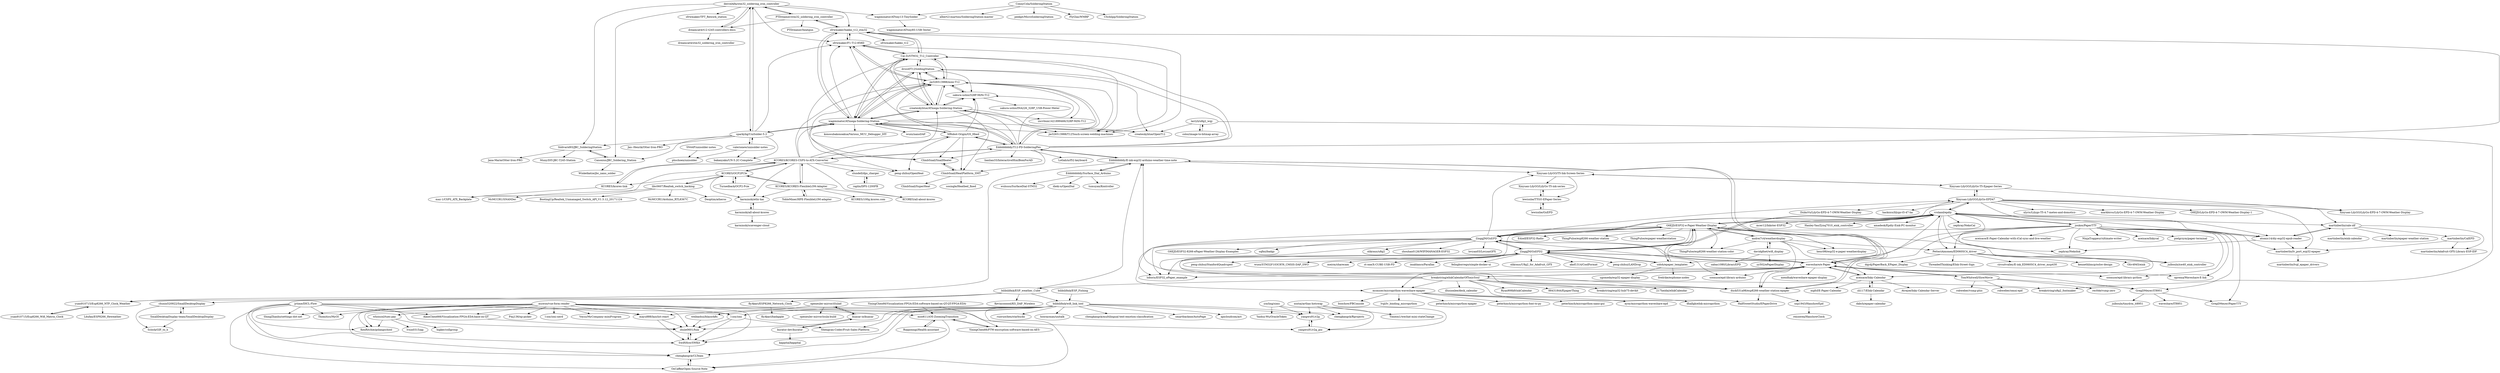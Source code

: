 digraph G {
"deividAlfa/stm32_soldering_iron_controller" -> "dreamcat4/t12-t245-controllers-docs"
"deividAlfa/stm32_soldering_iron_controller" -> "PTDreamer/stm32_soldering_iron_controller"
"deividAlfa/stm32_soldering_iron_controller" -> "foldvarid93/JBC_SolderingStation"
"deividAlfa/stm32_soldering_iron_controller" -> "sfrwmaker/hakko_t12_stm32"
"deividAlfa/stm32_soldering_iron_controller" -> "wagiminator/ATtiny13-TinySolder"
"deividAlfa/stm32_soldering_iron_controller" -> "sfrwmaker/F1-T12-858D"
"deividAlfa/stm32_soldering_iron_controller" -> "Canonius/JBC_Soldering_Station"
"deividAlfa/stm32_soldering_iron_controller" -> "sparkybg/UniSolder-5.2"
"deividAlfa/stm32_soldering_iron_controller" -> "sfrwmaker/TFT_Rework_station"
"vroland/epdiy" -> "Xinyuan-LilyGO/LilyGo-EPD47"
"vroland/epdiy" -> "G6EJD/ESP32-e-Paper-Weather-Display"
"vroland/epdiy" -> "martinberlin/cale-idf"
"vroland/epdiy" -> "atomic14/diy-esp32-epub-reader"
"vroland/epdiy" -> "ZinggJM/GxEPD"
"vroland/epdiy" -> "zephray/NekoCal"
"vroland/epdiy" -> "ZinggJM/GxEPD2"
"vroland/epdiy" -> "PetteriAimonen/ED060SC4_driver"
"vroland/epdiy" -> "mcer12/Inkster-ESP32"
"vroland/epdiy" -> "zephray/NekoInk"
"vroland/epdiy" -> "Hanley-Yao/Zynq7010_eink_controller"
"vroland/epdiy" -> "amadeok/Epdiy-Eink-PC-monitor"
"vroland/epdiy" -> "julbouln/ice40_eink_controller"
"vroland/epdiy" -> "joukos/PaperTTY"
"vroland/epdiy" -> "martinberlin/lv_port_esp32-epaper"
"libc0607/Realtek_switch_hacking" -> "Deoptim/atheros" ["e"=1]
"libc0607/Realtek_switch_hacking" -> "McMCCRU/SNANDer" ["e"=1]
"libc0607/Realtek_switch_hacking" -> "BootingUp/Realtek_Unmanaged_Switch_API_V1.3.12_20171124"
"libc0607/Realtek_switch_hacking" -> "McMCCRU/Arduino_RTL8367C"
"libc0607/Realtek_switch_hacking" -> "KCORES/OCP2PCIe"
"flyAkari/ESP8266_Network_Clock" -> "flyAkari/badapple"
"bilibilifmk/ESP_weather_Cube" -> "yuan910715/Esp8266_NTP_Clock_Weather"
"bilibilifmk/ESP_weather_Cube" -> "bilibilifmk/wifi_link_tool"
"bilibilifmk/ESP_weather_Cube" -> "flyAkari/ESP8266_Network_Clock"
"bilibilifmk/ESP_weather_Cube" -> "Eddddddddy/E-ink-esp32-arduino-weather-time-note"
"bilibilifmk/ESP_weather_Cube" -> "Kevincoooool/KS_DAP_Wireless" ["e"=1]
"bilibilifmk/ESP_weather_Cube" -> "chuxin520922/SmallDesktopDisplay"
"jie326513988/mini-T12" -> "sakura-ushio/328P-MiNi-T12"
"jie326513988/mini-T12" -> "createskyblue/ATmega-Soldering-Station"
"jie326513988/mini-T12" -> "zxcvbnm1421899466/328P-MiNi-T12"
"jie326513988/mini-T12" -> "wagiminator/ATmega-Soldering-Station"
"jie326513988/mini-T12" -> "jie326513988/T12Touch-screen-welding-machines"
"jie326513988/mini-T12" -> "Eddddddddy/T12-PD-SolderingPen"
"jie326513988/mini-T12" -> "drzzzf/T12SoldingStation"
"jie326513988/mini-T12" -> "ClimbSnail/SnailHeater"
"jie326513988/mini-T12" -> "Cai-Zi/STM32_T12_Controller"
"jie326513988/mini-T12" -> "sfrwmaker/F1-T12-858D"
"chengkangck/CLTeam" -> "OxCaffee/Open-Source-Note"
"Eddddddddy/E-ink-esp32-arduino-weather-time-note" -> "duck531a98/esp8266-weather-station-epaper"
"Eddddddddy/E-ink-esp32-arduino-weather-time-note" -> "Eddddddddy/Surface_Dial_Arduino"
"Eddddddddy/E-ink-esp32-arduino-weather-time-note" -> "yuan910715/Esp8266_NTP_Clock_Weather"
"Eddddddddy/E-ink-esp32-arduino-weather-time-note" -> "Xinyuan-LilyGO/T5-Ink-Screen-Series"
"Eddddddddy/E-ink-esp32-arduino-weather-time-note" -> "Eddddddddy/T12-PD-SolderingPen"
"Eddddddddy/T12-PD-SolderingPen" -> "wagiminator/ATmega-Soldering-Station"
"Eddddddddy/T12-PD-SolderingPen" -> "jie326513988/mini-T12"
"Eddddddddy/T12-PD-SolderingPen" -> "sakura-ushio/328P-MiNi-T12"
"Eddddddddy/T12-PD-SolderingPen" -> "Eddddddddy/E-ink-esp32-arduino-weather-time-note"
"Eddddddddy/T12-PD-SolderingPen" -> "createskyblue/ATmega-Soldering-Station"
"Eddddddddy/T12-PD-SolderingPen" -> "KCORES/KCORES-CSPS-to-ATX-Converter"
"Eddddddddy/T12-PD-SolderingPen" -> "sfrwmaker/hakko_t12_stm32"
"Eddddddddy/T12-PD-SolderingPen" -> "MRobot-Origin/GS_Hbed"
"Eddddddddy/T12-PD-SolderingPen" -> "ClimbSnail/SnailHeater"
"Eddddddddy/T12-PD-SolderingPen" -> "Cai-Zi/STM32_T12_Controller"
"Eddddddddy/T12-PD-SolderingPen" -> "sfrwmaker/F1-T12-858D"
"Eddddddddy/T12-PD-SolderingPen" -> "Lotlab/nrf52-keyboard" ["e"=1]
"Eddddddddy/T12-PD-SolderingPen" -> "drzzzf/T12SoldingStation"
"Eddddddddy/T12-PD-SolderingPen" -> "ClimbSnail/HeatPlatform_SMT"
"Eddddddddy/T12-PD-SolderingPen" -> "lianlian33/InteractiveHtmlBomForAD" ["e"=1]
"sidoh/epaper_templates" -> "ugomeda/esp32-epaper-display"
"sidoh/epaper_templates" -> "fredrike/esphome-nodes"
"sidoh/epaper_templates" -> "G6EJD/ESP32-e-Paper-Weather-Display"
"sidoh/epaper_templates" -> "ZinggJM/GxEPD2"
"KCORES/KCORES-CSPS-to-ATX-Converter" -> "KCORES/kcores-link"
"KCORES/KCORES-CSPS-to-ATX-Converter" -> "KCORES/OCP2PCIe"
"KCORES/KCORES-CSPS-to-ATX-Converter" -> "KCORES/KCORES-FlexibleLOM-Adapter"
"KCORES/KCORES-CSPS-to-ATX-Converter" -> "Eddddddddy/T12-PD-SolderingPen"
"KCORES/KCORES-CSPS-to-ATX-Converter" -> "karminski/ethr-kai"
"KCORES/KCORES-CSPS-to-ATX-Converter" -> "wagiminator/ATmega-Soldering-Station"
"KCORES/KCORES-CSPS-to-ATX-Converter" -> "jie326513988/mini-T12"
"KCORES/KCORES-CSPS-to-ATX-Converter" -> "slundell/dps_charger"
"KCORES/KCORES-CSPS-to-ATX-Converter" -> "maz-1/CSPS_ATX_Backplate"
"KCORES/KCORES-CSPS-to-ATX-Converter" -> "createskyblue/ATmega-Soldering-Station"
"KCORES/KCORES-CSPS-to-ATX-Converter" -> "KCORES/all-about-kcores"
"KCORES/KCORES-CSPS-to-ATX-Converter" -> "MRobot-Origin/GS_Hbed"
"KCORES/KCORES-CSPS-to-ATX-Converter" -> "peng-zhihui/OpenHeat" ["e"=1]
"KCORES/kcores-link" -> "maz-1/CSPS_ATX_Backplate"
"KCORES/kcores-link" -> "KCORES/KCORES-CSPS-to-ATX-Converter"
"bilibilifmk/ESP_Fishing" -> "bilibilifmk/wifi_link_tool"
"PetteriAimonen/ED060SC4_driver" -> "julbouln/ice40_eink_controller"
"PetteriAimonen/ED060SC4_driver" -> "circuitvalley/E-ink_ED060SC4_driver_msp430"
"PetteriAimonen/ED060SC4_driver" -> "kennethlimcp/oshw-design"
"PetteriAimonen/ED060SC4_driver" -> "Oliv4945/eink"
"PetteriAimonen/ED060SC4_driver" -> "dqydj/PaperBack_EPaper_Display"
"PetteriAimonen/ED060SC4_driver" -> "ThreadedThinking/EInk-Street-Sign"
"atomic14/diy-esp32-epub-reader" -> "martinberlin/cale-idf"
"atomic14/diy-esp32-epub-reader" -> "martinberlin/lv_port_esp32-epaper"
"atomic14/diy-esp32-epub-reader" -> "zephray/NekoInk"
"ConnyCola/SolderingStation" -> "CSchlipp/SolderingStation"
"ConnyCola/SolderingStation" -> "albert21martins/SolderingStation-master"
"ConnyCola/SolderingStation" -> "peekpt/MicroSolderingStation"
"ConnyCola/SolderingStation" -> "FlyGlas/WMRP"
"ConnyCola/SolderingStation" -> "wagiminator/ATtiny13-TinySolder"
"martinberlin/cale-idf" -> "martinberlin/CalEPD"
"martinberlin/cale-idf" -> "martinberlin/eink-calendar"
"martinberlin/cale-idf" -> "atomic14/diy-esp32-epub-reader"
"martinberlin/cale-idf" -> "martinberlin/epaper-weather-station"
"martinberlin/cale-idf" -> "martinberlin/Adafruit-GFX-Library-ESP-IDF"
"dreamcat4/t12-t245-controllers-docs" -> "deividAlfa/stm32_soldering_iron_controller"
"dreamcat4/t12-t245-controllers-docs" -> "dreamcat4/stm32_soldering_iron_controller"
"martinberlin/CalEPD" -> "martinberlin/Adafruit-GFX-Library-ESP-IDF"
"martinberlin/CalEPD" -> "martinberlin/lv_port_esp32-epaper"
"mcauser/micropython-waveshare-epaper" -> "peterhinch/micropython-epaper"
"mcauser/micropython-waveshare-epaper" -> "peterhinch/micropython-font-to-py" ["e"=1]
"mcauser/micropython-waveshare-epaper" -> "peterhinch/micropython-nano-gui" ["e"=1]
"mcauser/micropython-waveshare-epaper" -> "ayoy/micropython-waveshare-epd"
"mcauser/micropython-waveshare-epaper" -> "dhallgb/eInk-micropython"
"mcauser/micropython-waveshare-epaper" -> "boochow/FBConsole" ["e"=1]
"mcauser/micropython-waveshare-epaper" -> "lvgl/lv_binding_micropython" ["e"=1]
"waveshare/e-Paper" -> "ZinggJM/GxEPD2"
"waveshare/e-Paper" -> "ZinggJM/GxEPD"
"waveshare/e-Paper" -> "mcauser/micropython-waveshare-epaper"
"waveshare/e-Paper" -> "aceisace/Inky-Calendar"
"waveshare/e-Paper" -> "G6EJD/ESP32-e-Paper-Weather-Display"
"waveshare/e-Paper" -> "TomWhitwell/SlowMovie"
"waveshare/e-Paper" -> "soonuse/epd-library-arduino"
"waveshare/e-Paper" -> "GregDMeyer/IT8951"
"waveshare/e-Paper" -> "mendhak/waveshare-epaper-display" ["e"=1]
"waveshare/e-Paper" -> "duck531a98/esp8266-weather-station-epaper"
"waveshare/e-Paper" -> "soonuse/epd-library-python"
"waveshare/e-Paper" -> "vroland/epdiy"
"waveshare/e-Paper" -> "oprema/Waveshare-E-Ink"
"waveshare/e-Paper" -> "loboris/ESP32_ePaper_example"
"waveshare/e-Paper" -> "breakstring/eInkCalendarOfToxicSoul"
"xxxtai/arthas-hotswap" -> "yangwu91/r2g"
"xxxtai/arthas-hotswap" -> "Timeon1/wechat-mini-stateChange"
"xxxtai/arthas-hotswap" -> "yangwu91/r2g_gui"
"xxxtai/arthas-hotswap" -> "chengkangck/Rprojects"
"Eddddddddy/Surface_Dial_Arduino" -> "wuhuuu/SurfaceDial-STM32"
"Eddddddddy/Surface_Dial_Arduino" -> "dieki-n/OpenDial"
"Eddddddddy/Surface_Dial_Arduino" -> "tumuyan/Kontroller"
"Eddddddddy/Surface_Dial_Arduino" -> "Eddddddddy/E-ink-esp32-arduino-weather-time-note"
"mayu888/lazylist-react" -> "zhule0601/fula"
"mayu888/lazylist-react" -> "SwiftHsw/SWKit"
"breakstring/eInkCalendarOfToxicSoul" -> "Ryan906k9/inkCalendar"
"breakstring/eInkCalendarOfToxicSoul" -> "duck531a98/esp8266-weather-station-epaper"
"breakstring/eInkCalendarOfToxicSoul" -> "Eddddddddy/E-ink-esp32-arduino-weather-time-note"
"breakstring/eInkCalendarOfToxicSoul" -> "breakstring/u8g2_fontmaker"
"breakstring/eInkCalendarOfToxicSoul" -> "bilibilifmk/ESP_weather_Cube"
"breakstring/eInkCalendarOfToxicSoul" -> "88431844/EpaperThing"
"breakstring/eInkCalendarOfToxicSoul" -> "breakstring/esp32-hub75-devkit"
"breakstring/eInkCalendarOfToxicSoul" -> "mcauser/micropython-waveshare-epaper"
"breakstring/eInkCalendarOfToxicSoul" -> "waveshare/e-Paper"
"breakstring/eInkCalendarOfToxicSoul" -> "217heidai/eInkCalendar"
"breakstring/eInkCalendarOfToxicSoul" -> "illusionlee/desk_calendar"
"breakstring/eInkCalendarOfToxicSoul" -> "ZinggJM/GxEPD2"
"breakstring/eInkCalendarOfToxicSoul" -> "HalfSweetStudio/EPaperDrive"
"G6EJD/ESP32-e-Paper-Weather-Display" -> "ZinggJM/GxEPD2"
"G6EJD/ESP32-e-Paper-Weather-Display" -> "ZinggJM/GxEPD"
"G6EJD/ESP32-e-Paper-Weather-Display" -> "vroland/epdiy"
"G6EJD/ESP32-e-Paper-Weather-Display" -> "sidoh/epaper_templates"
"G6EJD/ESP32-e-Paper-Weather-Display" -> "waveshare/e-Paper"
"G6EJD/ESP32-e-Paper-Weather-Display" -> "henri98/esp32-e-paper-weatherdisplay"
"G6EJD/ESP32-e-Paper-Weather-Display" -> "Edzelf/ESP32-Radio" ["e"=1]
"G6EJD/ESP32-e-Paper-Weather-Display" -> "Xinyuan-LilyGO/LilyGo-EPD47"
"G6EJD/ESP32-e-Paper-Weather-Display" -> "loboris/ESP32_ePaper_example"
"G6EJD/ESP32-e-Paper-Weather-Display" -> "andrei7c4/weatherdisplay"
"G6EJD/ESP32-e-Paper-Weather-Display" -> "duck531a98/esp8266-weather-station-epaper"
"G6EJD/ESP32-e-Paper-Weather-Display" -> "ThingPulse/esp8266-weather-station-color" ["e"=1]
"G6EJD/ESP32-e-Paper-Weather-Display" -> "ThingPulse/esp8266-weather-station" ["e"=1]
"G6EJD/ESP32-e-Paper-Weather-Display" -> "aceisace/Inky-Calendar"
"G6EJD/ESP32-e-Paper-Weather-Display" -> "ThingPulse/espaper-weatherstation" ["e"=1]
"TomWhitwell/SlowMovie" -> "robweber/omni-epd"
"TomWhitwell/SlowMovie" -> "rec0de/vsmp-zero"
"TomWhitwell/SlowMovie" -> "waveshare/e-Paper"
"TomWhitwell/SlowMovie" -> "robweber/vsmp-plus"
"TomWhitwell/SlowMovie" -> "GregDMeyer/IT8951"
"wagiminator/ATmega-Soldering-Station" -> "drzzzf/T12SoldingStation"
"wagiminator/ATmega-Soldering-Station" -> "createskyblue/ATmega-Soldering-Station"
"wagiminator/ATmega-Soldering-Station" -> "jie326513988/mini-T12"
"wagiminator/ATmega-Soldering-Station" -> "Eddddddddy/T12-PD-SolderingPen"
"wagiminator/ATmega-Soldering-Station" -> "Cai-Zi/STM32_T12_Controller"
"wagiminator/ATmega-Soldering-Station" -> "sfrwmaker/hakko_t12_stm32"
"wagiminator/ATmega-Soldering-Station" -> "peng-zhihui/OpenHeat" ["e"=1]
"wagiminator/ATmega-Soldering-Station" -> "createskyblue/OpenT12"
"wagiminator/ATmega-Soldering-Station" -> "sfrwmaker/F1-T12-858D"
"wagiminator/ATmega-Soldering-Station" -> "jie326513988/T12Touch-screen-welding-machines"
"wagiminator/ATmega-Soldering-Station" -> "sakura-ushio/328P-MiNi-T12"
"wagiminator/ATmega-Soldering-Station" -> "konosubakonoakua/Various_MCU_Debugger_DIY" ["e"=1]
"wagiminator/ATmega-Soldering-Station" -> "MRobot-Origin/GS_Hbed"
"wagiminator/ATmega-Soldering-Station" -> "sparkybg/UniSolder-5.2"
"wagiminator/ATmega-Soldering-Station" -> "wuxx/nanoDAP" ["e"=1]
"Turnedback/OCP2-Pcie" -> "KCORES/OCP2PCIe"
"ZinggJM/GxEPD2" -> "ZinggJM/GxEPD"
"ZinggJM/GxEPD2" -> "G6EJD/ESP32-e-Paper-Weather-Display"
"ZinggJM/GxEPD2" -> "peng-zhihui/StanfordQuadruped" ["e"=1]
"ZinggJM/GxEPD2" -> "waveshare/e-Paper"
"ZinggJM/GxEPD2" -> "wuxx/STM32F103C8T6_CMSIS-DAP_SWO" ["e"=1]
"ZinggJM/GxEPD2" -> "meirm/sharecam" ["e"=1]
"ZinggJM/GxEPD2" -> "st-one/X-CUBE-USB-PD" ["e"=1]
"ZinggJM/GxEPD2" -> "imablanco/Parallax" ["e"=1]
"ZinggJM/GxEPD2" -> "felixgborrego/simple-docker-ui" ["e"=1]
"ZinggJM/GxEPD2" -> "sidoh/epaper_templates"
"ZinggJM/GxEPD2" -> "olikraus/U8g2_for_Adafruit_GFX"
"ZinggJM/GxEPD2" -> "akof1314/CoolFormat" ["e"=1]
"ZinggJM/GxEPD2" -> "loboris/ESP32_ePaper_example"
"ZinggJM/GxEPD2" -> "vroland/epdiy"
"ZinggJM/GxEPD2" -> "peng-zhihui/LANDrop" ["e"=1]
"KCORES/OCP2PCIe" -> "KCORES/KCORES-FlexibleLOM-Adapter"
"KCORES/OCP2PCIe" -> "Turnedback/OCP2-Pcie"
"KCORES/OCP2PCIe" -> "KCORES/KCORES-CSPS-to-ATX-Converter"
"KCORES/OCP2PCIe" -> "karminski/ethr-kai"
"KCORES/OCP2PCIe" -> "KCORES/kcores-link"
"KCORES/OCP2PCIe" -> "libc0607/Realtek_switch_hacking"
"coloz/image-to-bitmap-array" -> "larryli/u8g2_wqy"
"larryli/u8g2_wqy" -> "breakstring/u8g2_fontmaker"
"larryli/u8g2_wqy" -> "coloz/image-to-bitmap-array"
"larryli/u8g2_wqy" -> "createskyblue/OpenT12"
"5N44P/unisolder-notes" -> "phschoen/unisolder"
"openeuler-mirror/iSulad" -> "kuasar-io/kuasar"
"openeuler-mirror/iSulad" -> "openeuler-mirror/isula-build"
"openeuler-mirror/iSulad" -> "weibaohui/blazork8s"
"bilibilifmk/wifi_link_tool" -> "l-zoy/zmi"
"bilibilifmk/wifi_link_tool" -> "ruoruochen/starbucks"
"bilibilifmk/wifi_link_tool" -> "chengkangck/Rprojects"
"bilibilifmk/wifi_link_tool" -> "chengkangck/CLTeam"
"bilibilifmk/wifi_link_tool" -> "Shengyan-Coder/Fruit-Sales-Platform" ["e"=1]
"bilibilifmk/wifi_link_tool" -> "SwiftHsw/SWKit"
"bilibilifmk/wifi_link_tool" -> "yangwu91/r2g"
"bilibilifmk/wifi_link_tool" -> "hoorayman/unitalk"
"bilibilifmk/wifi_link_tool" -> "chengkangck/multilingual-text-emotion-classification" ["e"=1]
"bilibilifmk/wifi_link_tool" -> "zhule0601/fula"
"bilibilifmk/wifi_link_tool" -> "smartbackme/AutoPage" ["e"=1]
"bilibilifmk/wifi_link_tool" -> "KenRitchie/golangschool"
"bilibilifmk/wifi_link_tool" -> "apicloudcom/act" ["e"=1]
"bilibilifmk/wifi_link_tool" -> "yangwu91/r2g_gui"
"bilibilifmk/wifi_link_tool" -> "mayu888/lazylist-react"
"chuxin520922/SmallDesktopDisplay" -> "SmallDesktopDisplay-team/SmallDesktopDisplay"
"chuxin520922/SmallDesktopDisplay" -> "Sclock/GIF_to_h"
"kuasar-io/kuasar" -> "kurator-dev/kurator"
"kuasar-io/kuasar" -> "openeuler-mirror/iSulad"
"yuan910715/Esp8266_NTP_Clock_Weather" -> "yuan910715/Esp8266_Wifi_Matrix_Clock"
"yuan910715/Esp8266_NTP_Clock_Weather" -> "Ldufan/ESP8266_Heweather"
"kurator-dev/kurator" -> "kuasar-io/kuasar"
"kurator-dev/kurator" -> "kappital/kappital"
"sakura-ushio/328P-MiNi-T12" -> "jie326513988/mini-T12"
"sakura-ushio/328P-MiNi-T12" -> "createskyblue/ATmega-Soldering-Station"
"sakura-ushio/328P-MiNi-T12" -> "sakura-ushio/INA226_328P_USB-Power-Meter"
"ClimbSnail/HeatPlatform_SMT" -> "ClimbSnail/SnailHeater"
"ClimbSnail/HeatPlatform_SMT" -> "sosingle/Heatbed_fixed"
"ClimbSnail/HeatPlatform_SMT" -> "ClimbSnail/SuperHeat"
"duck531a98/esp8266-weather-station-epaper" -> "HalfSweetStudio/EPaperDrive"
"duck531a98/esp8266-weather-station-epaper" -> "Eddddddddy/E-ink-esp32-arduino-weather-time-note"
"duck531a98/esp8266-weather-station-epaper" -> "xxp1943/HanshowEpd"
"karminski/all-about-kcores" -> "karminski/ethr-kai"
"karminski/all-about-kcores" -> "karminski/scavenger-cloud"
"ClimbSnail/SnailHeater" -> "ClimbSnail/HeatPlatform_SMT"
"AlainChen666/Visualization-FPGA-EDA-base-on-QT" -> "zhule0601/fula"
"OxCaffee/Open-Source-Note" -> "chengkangck/CLTeam"
"Ropponngi/Health-assistant" -> "moo611/iOS-ZoomingTransition"
"SwiftHsw/SWKit" -> "zhule0601/fula"
"SwiftHsw/SWKit" -> "chengkangck/CLTeam"
"YiningChen66/FTW-encryption-software-based-on-AES-" -> "moo611/iOS-ZoomingTransition"
"YiningChen66/Visualization-FPGA-EDA-software-based-on-QT-QT-FPGA-EDA-" -> "YiningChen66/FTW-encryption-software-based-on-AES-"
"YiningChen66/Visualization-FPGA-EDA-software-based-on-QT-QT-FPGA-EDA-" -> "moo611/iOS-ZoomingTransition"
"jytime/DICL-Flow" -> "zhule0601/fula"
"jytime/DICL-Flow" -> "SwiftHsw/SWKit"
"jytime/DICL-Flow" -> "AlainChen666/Visualization-FPGA-EDA-base-on-QT"
"jytime/DICL-Flow" -> "mayu888/lazylist-react"
"jytime/DICL-Flow" -> "ShingZhanho/settings-dot-net"
"jytime/DICL-Flow" -> "l-zoy/zmi"
"jytime/DICL-Flow" -> "Thomitics/MyOI" ["e"=1]
"jytime/DICL-Flow" -> "OxCaffee/Open-Source-Note"
"jytime/DICL-Flow" -> "chengkangck/CLTeam"
"jytime/DICL-Flow" -> "KenRitchie/golangschool"
"l-zoy/zmi" -> "zhule0601/fula"
"l-zoy/zmi" -> "Shengyan-Coder/Fruit-Sales-Platform" ["e"=1]
"l-zoy/zmi" -> "SwiftHsw/SWKit"
"moo611/iOS-ZoomingTransition" -> "Ropponngi/Health-assistant"
"moo611/iOS-ZoomingTransition" -> "YiningChen66/FTW-encryption-software-based-on-AES-"
"moo611/iOS-ZoomingTransition" -> "OxCaffee/Open-Source-Note"
"muwoo/vue-form-render" -> "OxCaffee/Open-Source-Note"
"muwoo/vue-form-render" -> "chengkangck/CLTeam"
"muwoo/vue-form-render" -> "zhule0601/fula"
"muwoo/vue-form-render" -> "SwiftHsw/SWKit"
"muwoo/vue-form-render" -> "KenRitchie/golangschool"
"muwoo/vue-form-render" -> "Pmj136/xp-picker" ["e"=1]
"muwoo/vue-form-render" -> "mayu888/lazylist-react"
"muwoo/vue-form-render" -> "Thomitics/MyOI" ["e"=1]
"muwoo/vue-form-render" -> "whoiszxl/tues-pay"
"muwoo/vue-form-render" -> "l-zoy/zmi"
"muwoo/vue-form-render" -> "moo611/iOS-ZoomingTransition"
"muwoo/vue-form-render" -> "l-zoy/zmi-nerd" ["e"=1]
"muwoo/vue-form-render" -> "AlainChen666/Visualization-FPGA-EDA-base-on-QT"
"muwoo/vue-form-render" -> "Voyzz/MyCompany-miniProgram" ["e"=1]
"muwoo/vue-form-render" -> "ShingZhanho/settings-dot-net"
"whoiszxl/tues-pay" -> "KenRitchie/golangschool"
"whoiszxl/tues-pay" -> "lvxin0315/gg"
"whoiszxl/tues-pay" -> "higker/collgroup" ["e"=1]
"yangwu91/r2g" -> "yangwu91/r2g_gui"
"yangwu91/r2g_gui" -> "yangwu91/r2g"
"yoyling/sims" -> "yangwu91/r2g"
"yoyling/sims" -> "Yaohui-Wu/OracleToken" ["e"=1]
"yoyling/sims" -> "yangwu91/r2g_gui"
"zhule0601/fula" -> "SwiftHsw/SWKit"
"createskyblue/ATmega-Soldering-Station" -> "jie326513988/mini-T12"
"createskyblue/ATmega-Soldering-Station" -> "wagiminator/ATmega-Soldering-Station"
"createskyblue/ATmega-Soldering-Station" -> "sakura-ushio/328P-MiNi-T12"
"createskyblue/ATmega-Soldering-Station" -> "jie326513988/T12Touch-screen-welding-machines"
"createskyblue/ATmega-Soldering-Station" -> "drzzzf/T12SoldingStation"
"createskyblue/ATmega-Soldering-Station" -> "zxcvbnm1421899466/328P-MiNi-T12"
"createskyblue/ATmega-Soldering-Station" -> "createskyblue/OpenT12"
"createskyblue/ATmega-Soldering-Station" -> "ClimbSnail/HeatPlatform_SMT"
"createskyblue/ATmega-Soldering-Station" -> "Cai-Zi/STM32_T12_Controller"
"yuan910715/Esp8266_Wifi_Matrix_Clock" -> "yuan910715/Esp8266_NTP_Clock_Weather"
"MRobot-Origin/GS_Hbed" -> "peng-zhihui/OpenHeat" ["e"=1]
"MRobot-Origin/GS_Hbed" -> "wagiminator/ATmega-Soldering-Station"
"MRobot-Origin/GS_Hbed" -> "ClimbSnail/SnailHeater"
"MRobot-Origin/GS_Hbed" -> "jie326513988/mini-T12"
"MRobot-Origin/GS_Hbed" -> "sakura-ushio/328P-MiNi-T12"
"MRobot-Origin/GS_Hbed" -> "Eddddddddy/T12-PD-SolderingPen"
"MRobot-Origin/GS_Hbed" -> "ClimbSnail/HeatPlatform_SMT"
"drzzzf/T12SoldingStation" -> "wagiminator/ATmega-Soldering-Station"
"drzzzf/T12SoldingStation" -> "jie326513988/mini-T12"
"drzzzf/T12SoldingStation" -> "createskyblue/ATmega-Soldering-Station"
"drzzzf/T12SoldingStation" -> "Cai-Zi/STM32_T12_Controller"
"drzzzf/T12SoldingStation" -> "createskyblue/OpenT12"
"drzzzf/T12SoldingStation" -> "sakura-ushio/328P-MiNi-T12"
"joukos/PaperTTY" -> "GregDMeyer/IT8951"
"joukos/PaperTTY" -> "soonuse/epd-library-python"
"joukos/PaperTTY" -> "NinjaTrappeur/ultimate-writer"
"joukos/PaperTTY" -> "PetteriAimonen/ED060SC4_driver"
"joukos/PaperTTY" -> "vroland/epdiy"
"joukos/PaperTTY" -> "waveshare/e-Paper"
"joukos/PaperTTY" -> "aceisace/Inkycal" ["e"=1]
"joukos/PaperTTY" -> "GregDMeyer/PaperTTY"
"joukos/PaperTTY" -> "pielgrzym/paper-terminal"
"joukos/PaperTTY" -> "zephray/NekoInk"
"joukos/PaperTTY" -> "oprema/Waveshare-E-Ink"
"joukos/PaperTTY" -> "atomic14/diy-esp32-epub-reader"
"joukos/PaperTTY" -> "ZinggJM/GxEPD"
"joukos/PaperTTY" -> "aceisace/E-Paper-Calendar-with-iCal-sync-and-live-weather"
"joukos/PaperTTY" -> "sidoh/epaper_templates"
"zli117/EInk-Calendar" -> "aceisace/Inky-Calendar"
"zli117/EInk-Calendar" -> "dabch/epaper-calendar" ["e"=1]
"sfrwmaker/F1-T12-858D" -> "sfrwmaker/hakko_t12_stm32"
"sfrwmaker/F1-T12-858D" -> "Cai-Zi/STM32_T12_Controller"
"sfrwmaker/F1-T12-858D" -> "jie326513988/mini-T12"
"sfrwmaker/F1-T12-858D" -> "jie326513988/T12Touch-screen-welding-machines"
"martinberlin/lv_port_esp32-epaper" -> "martinberlin/lvgl_epaper_drivers"
"SmallDesktopDisplay-team/SmallDesktopDisplay" -> "chuxin520922/SmallDesktopDisplay"
"SmallDesktopDisplay-team/SmallDesktopDisplay" -> "Sclock/GIF_to_h"
"sparkybg/UniSolder-5.2" -> "valerionew/unisolder-notes"
"sparkybg/UniSolder-5.2" -> "foldvarid93/JBC_SolderingStation"
"sparkybg/UniSolder-5.2" -> "Canonius/JBC_Soldering_Station"
"sparkybg/UniSolder-5.2" -> "bakanyako/UN-5.2C-Complete"
"sparkybg/UniSolder-5.2" -> "Jan--Henrik/Otter-Iron-PRO" ["e"=1]
"sparkybg/UniSolder-5.2" -> "wagiminator/ATmega-Soldering-Station"
"sparkybg/UniSolder-5.2" -> "deividAlfa/stm32_soldering_iron_controller"
"sparkybg/UniSolder-5.2" -> "sfrwmaker/F1-T12-858D"
"sfrwmaker/hakko_t12_stm32" -> "Cai-Zi/STM32_T12_Controller"
"sfrwmaker/hakko_t12_stm32" -> "PTDreamer/stm32_soldering_iron_controller"
"sfrwmaker/hakko_t12_stm32" -> "sfrwmaker/F1-T12-858D"
"sfrwmaker/hakko_t12_stm32" -> "sfrwmaker/hakko_t12"
"sfrwmaker/hakko_t12_stm32" -> "jie326513988/T12Touch-screen-welding-machines"
"sfrwmaker/hakko_t12_stm32" -> "wagiminator/ATmega-Soldering-Station"
"ZinggJM/GxEPD" -> "ZinggJM/GxEPD2"
"ZinggJM/GxEPD" -> "G6EJD/ESP32-e-Paper-Weather-Display"
"ZinggJM/GxEPD" -> "waveshare/e-Paper"
"ZinggJM/GxEPD" -> "soonuse/epd-library-arduino"
"ZinggJM/GxEPD" -> "loboris/ESP32_ePaper_example"
"ZinggJM/GxEPD" -> "vroland/epdiy"
"ZinggJM/GxEPD" -> "mcauser/micropython-waveshare-epaper"
"ZinggJM/GxEPD" -> "olikraus/u8g2" ["e"=1]
"ZinggJM/GxEPD" -> "zhouhan0126/WIFIMANAGER-ESP32" ["e"=1]
"ZinggJM/GxEPD" -> "lovyan03/LovyanGFX" ["e"=1]
"ZinggJM/GxEPD" -> "Xinyuan-LilyGO/T5-Ink-Screen-Series"
"ZinggJM/GxEPD" -> "duck531a98/esp8266-weather-station-epaper"
"ZinggJM/GxEPD" -> "G6EJD/ESP32-8266-ePaper-Weather-Display-Examples"
"ZinggJM/GxEPD" -> "sqfmi/badgy"
"ZinggJM/GxEPD" -> "Xinyuan-LilyGO/LilyGo-EPD47"
"GregDMeyer/IT8951" -> "waveshare/IT8951"
"GregDMeyer/IT8951" -> "GregDMeyer/PaperTTY"
"GregDMeyer/IT8951" -> "julbouln/tinydrm_it8951"
"aceisace/Inky-Calendar" -> "Atrejoe/Inky-Calendar-Server"
"aceisace/Inky-Calendar" -> "zli117/EInk-Calendar"
"aceisace/Inky-Calendar" -> "mgfcf/E-Paper-Calendar"
"aceisace/Inky-Calendar" -> "waveshare/e-Paper"
"Cai-Zi/STM32_T12_Controller" -> "sfrwmaker/hakko_t12_stm32"
"Cai-Zi/STM32_T12_Controller" -> "wagiminator/ATmega-Soldering-Station"
"Cai-Zi/STM32_T12_Controller" -> "sfrwmaker/F1-T12-858D"
"Cai-Zi/STM32_T12_Controller" -> "jie326513988/T12Touch-screen-welding-machines"
"Cai-Zi/STM32_T12_Controller" -> "drzzzf/T12SoldingStation"
"Cai-Zi/STM32_T12_Controller" -> "jie326513988/mini-T12"
"Cai-Zi/STM32_T12_Controller" -> "ClimbSnail/SnailHeater"
"Cai-Zi/STM32_T12_Controller" -> "createskyblue/ATmega-Soldering-Station"
"andrei7c4/weatherdisplay" -> "davidgfnet/wifi_display"
"andrei7c4/weatherdisplay" -> "G6EJD/ESP32-e-Paper-Weather-Display"
"andrei7c4/weatherdisplay" -> "duck531a98/esp8266-weather-station-epaper"
"andrei7c4/weatherdisplay" -> "henri98/esp32-e-paper-weatherdisplay"
"andrei7c4/weatherdisplay" -> "aceisace/Inky-Calendar"
"andrei7c4/weatherdisplay" -> "PetteriAimonen/ED060SC4_driver"
"andrei7c4/weatherdisplay" -> "ThingPulse/esp8266-weather-station-color" ["e"=1]
"Xinyuan-LilyGO/LilyGo-EPD47" -> "vroland/epdiy"
"Xinyuan-LilyGO/LilyGo-EPD47" -> "Xinyuan-LilyGO/LilyGo-EPD-4-7-OWM-Weather-Display"
"Xinyuan-LilyGO/LilyGo-EPD47" -> "Xinyuan-LilyGO/LilyGo-T5-Epaper-Series"
"Xinyuan-LilyGO/LilyGo-EPD47" -> "xlyric/Lilygo-T5-4.7-meteo-and-domoticz-"
"Xinyuan-LilyGO/LilyGo-EPD47" -> "markbirss/LilyGo-EPD-4-7-OWM-Weather-Display"
"Xinyuan-LilyGO/LilyGo-EPD47" -> "G6EJD/LilyGo-EPD-4-7-OWM-Weather-Display-1"
"Xinyuan-LilyGO/LilyGo-EPD47" -> "DzikuVx/LilyGo-EPD-4-7-OWM-Weather-Display"
"Xinyuan-LilyGO/LilyGo-EPD47" -> "atomic14/diy-esp32-epub-reader"
"Xinyuan-LilyGO/LilyGo-EPD47" -> "hacksics/lilygo-t5-47-ha"
"Xinyuan-LilyGO/LilyGo-EPD47" -> "martinberlin/cale-idf"
"Xinyuan-LilyGO/LilyGo-EPD47" -> "martinberlin/lv_port_esp32-epaper"
"KCORES/KCORES-FlexibleLOM-Adapter" -> "KCORES/OCP2PCIe"
"KCORES/KCORES-FlexibleLOM-Adapter" -> "TobleMiner/HPE-FlexibleLOM-adapter"
"KCORES/KCORES-FlexibleLOM-Adapter" -> "KCORES/KCORES-CSPS-to-ATX-Converter"
"KCORES/KCORES-FlexibleLOM-Adapter" -> "KCORES/all-about-kcores"
"KCORES/KCORES-FlexibleLOM-Adapter" -> "karminski/ethr-kai"
"KCORES/KCORES-FlexibleLOM-Adapter" -> "KCORES/100g.kcores.com"
"karminski/ethr-kai" -> "karminski/all-about-kcores"
"weibaohui/blazork8s" -> "zhule0601/fula"
"Xinyuan-LilyGO/LilyGo-T5-Epaper-Series" -> "Xinyuan-LilyGO/LilyGo-EPD-4-7-OWM-Weather-Display"
"Xinyuan-LilyGO/LilyGo-T5-Epaper-Series" -> "Xinyuan-LilyGO/T5-Ink-Screen-Series"
"Xinyuan-LilyGO/LilyGo-T5-Epaper-Series" -> "Xinyuan-LilyGO/LilyGo-EPD47"
"Xinyuan-LilyGO/T5-Ink-Screen-Series" -> "Xinyuan-LilyGO/LilyGo-T5-ink-series"
"Xinyuan-LilyGO/T5-Ink-Screen-Series" -> "lewisxhe/TTGO-EPaper-Series"
"Xinyuan-LilyGO/T5-Ink-Screen-Series" -> "Xinyuan-LilyGO/LilyGo-T5-Epaper-Series"
"PTDreamer/stm32_soldering_iron_controller" -> "sfrwmaker/hakko_t12_stm32"
"PTDreamer/stm32_soldering_iron_controller" -> "PTDreamer/heatgun"
"PTDreamer/stm32_soldering_iron_controller" -> "dreamcat4/t12-t245-controllers-docs"
"PTDreamer/stm32_soldering_iron_controller" -> "deividAlfa/stm32_soldering_iron_controller"
"lewisxhe/GxEPD" -> "lewisxhe/TTGO-EPaper-Series"
"TobleMiner/HPE-FlexibleLOM-adapter" -> "KCORES/KCORES-FlexibleLOM-Adapter"
"davidgfnet/wifi_display" -> "andrei7c4/weatherdisplay"
"davidgfnet/wifi_display" -> "sabas1080/LibraryEPD"
"davidgfnet/wifi_display" -> "yy502/ePaperDisplay"
"Xinyuan-LilyGO/LilyGo-T5-ink-series" -> "lewisxhe/TTGO-EPaper-Series"
"lewisxhe/TTGO-EPaper-Series" -> "lewisxhe/GxEPD"
"lewisxhe/TTGO-EPaper-Series" -> "Xinyuan-LilyGO/LilyGo-T5-ink-series"
"xxp1943/HanshowEpd" -> "reiyawea/HanshowClock"
"valerionew/unisolder-notes" -> "sparkybg/UniSolder-5.2"
"valerionew/unisolder-notes" -> "phschoen/unisolder"
"valerionew/unisolder-notes" -> "bakanyako/UN-5.2C-Complete"
"foldvarid93/JBC_SolderingStation" -> "Muny/DIY-JBC-T245-Station"
"foldvarid93/JBC_SolderingStation" -> "Canonius/JBC_Soldering_Station"
"foldvarid93/JBC_SolderingStation" -> "Jana-Marie/Otter-Iron-PRO"
"wagiminator/ATtiny13-TinySolder" -> "wagiminator/ATtiny85-USB-Tester" ["e"=1]
"slundell/dps_charger" -> "raplin/DPS-1200FB"
"raplin/DPS-1200FB" -> "slundell/dps_charger"
"Canonius/JBC_Soldering_Station" -> "Winkelkatze/jbc_nano_solder"
"Canonius/JBC_Soldering_Station" -> "foldvarid93/JBC_SolderingStation"
"deividAlfa/stm32_soldering_iron_controller" ["l"="-33.509,43.459"]
"dreamcat4/t12-t245-controllers-docs" ["l"="-33.535,43.462"]
"PTDreamer/stm32_soldering_iron_controller" ["l"="-33.515,43.478"]
"foldvarid93/JBC_SolderingStation" ["l"="-33.498,43.43"]
"sfrwmaker/hakko_t12_stm32" ["l"="-33.483,43.493"]
"wagiminator/ATtiny13-TinySolder" ["l"="-33.557,43.427"]
"sfrwmaker/F1-T12-858D" ["l"="-33.467,43.491"]
"Canonius/JBC_Soldering_Station" ["l"="-33.501,43.442"]
"sparkybg/UniSolder-5.2" ["l"="-33.474,43.457"]
"sfrwmaker/TFT_Rework_station" ["l"="-33.529,43.446"]
"vroland/epdiy" ["l"="-33.566,43.762"]
"Xinyuan-LilyGO/LilyGo-EPD47" ["l"="-33.531,43.787"]
"G6EJD/ESP32-e-Paper-Weather-Display" ["l"="-33.546,43.738"]
"martinberlin/cale-idf" ["l"="-33.578,43.81"]
"atomic14/diy-esp32-epub-reader" ["l"="-33.577,43.787"]
"ZinggJM/GxEPD" ["l"="-33.513,43.73"]
"zephray/NekoCal" ["l"="-33.626,43.784"]
"ZinggJM/GxEPD2" ["l"="-33.519,43.744"]
"PetteriAimonen/ED060SC4_driver" ["l"="-33.632,43.72"]
"mcer12/Inkster-ESP32" ["l"="-33.606,43.773"]
"zephray/NekoInk" ["l"="-33.59,43.765"]
"Hanley-Yao/Zynq7010_eink_controller" ["l"="-33.606,43.796"]
"amadeok/Epdiy-Eink-PC-monitor" ["l"="-33.592,43.778"]
"julbouln/ice40_eink_controller" ["l"="-33.621,43.755"]
"joukos/PaperTTY" ["l"="-33.572,43.737"]
"martinberlin/lv_port_esp32-epaper" ["l"="-33.558,43.799"]
"libc0607/Realtek_switch_hacking" ["l"="-33.299,43.482"]
"Deoptim/atheros" ["l"="-40.921,-17.545"]
"McMCCRU/SNANDer" ["l"="-24.209,-17.341"]
"BootingUp/Realtek_Unmanaged_Switch_API_V1.3.12_20171124" ["l"="-33.276,43.489"]
"McMCCRU/Arduino_RTL8367C" ["l"="-33.272,43.475"]
"KCORES/OCP2PCIe" ["l"="-33.343,43.481"]
"flyAkari/ESP8266_Network_Clock" ["l"="-33.312,43.662"]
"flyAkari/badapple" ["l"="-33.291,43.654"]
"bilibilifmk/ESP_weather_Cube" ["l"="-33.348,43.674"]
"yuan910715/Esp8266_NTP_Clock_Weather" ["l"="-33.382,43.649"]
"bilibilifmk/wifi_link_tool" ["l"="-33.182,43.708"]
"Eddddddddy/E-ink-esp32-arduino-weather-time-note" ["l"="-33.443,43.64"]
"Kevincoooool/KS_DAP_Wireless" ["l"="-31.54,41.518"]
"chuxin520922/SmallDesktopDisplay" ["l"="-33.316,43.692"]
"jie326513988/mini-T12" ["l"="-33.439,43.506"]
"sakura-ushio/328P-MiNi-T12" ["l"="-33.414,43.516"]
"createskyblue/ATmega-Soldering-Station" ["l"="-33.424,43.506"]
"zxcvbnm1421899466/328P-MiNi-T12" ["l"="-33.416,43.492"]
"wagiminator/ATmega-Soldering-Station" ["l"="-33.443,43.495"]
"jie326513988/T12Touch-screen-welding-machines" ["l"="-33.455,43.486"]
"Eddddddddy/T12-PD-SolderingPen" ["l"="-33.439,43.531"]
"drzzzf/T12SoldingStation" ["l"="-33.428,43.518"]
"ClimbSnail/SnailHeater" ["l"="-33.466,43.523"]
"Cai-Zi/STM32_T12_Controller" ["l"="-33.458,43.506"]
"chengkangck/CLTeam" ["l"="-33.13,43.722"]
"OxCaffee/Open-Source-Note" ["l"="-33.101,43.732"]
"duck531a98/esp8266-weather-station-epaper" ["l"="-33.505,43.687"]
"Eddddddddy/Surface_Dial_Arduino" ["l"="-33.457,43.62"]
"Xinyuan-LilyGO/T5-Ink-Screen-Series" ["l"="-33.455,43.733"]
"KCORES/KCORES-CSPS-to-ATX-Converter" ["l"="-33.388,43.491"]
"MRobot-Origin/GS_Hbed" ["l"="-33.446,43.518"]
"Lotlab/nrf52-keyboard" ["l"="-37.771,42.227"]
"ClimbSnail/HeatPlatform_SMT" ["l"="-33.462,43.536"]
"lianlian33/InteractiveHtmlBomForAD" ["l"="-33.961,41.733"]
"sidoh/epaper_templates" ["l"="-33.519,43.765"]
"ugomeda/esp32-epaper-display" ["l"="-33.475,43.785"]
"fredrike/esphome-nodes" ["l"="-33.487,43.797"]
"KCORES/kcores-link" ["l"="-33.363,43.493"]
"KCORES/KCORES-FlexibleLOM-Adapter" ["l"="-33.368,43.462"]
"karminski/ethr-kai" ["l"="-33.347,43.46"]
"slundell/dps_charger" ["l"="-33.328,43.466"]
"maz-1/CSPS_ATX_Backplate" ["l"="-33.37,43.503"]
"KCORES/all-about-kcores" ["l"="-33.391,43.465"]
"peng-zhihui/OpenHeat" ["l"="-32.745,42.552"]
"bilibilifmk/ESP_Fishing" ["l"="-33.196,43.68"]
"circuitvalley/E-ink_ED060SC4_driver_msp430" ["l"="-33.675,43.708"]
"kennethlimcp/oshw-design" ["l"="-33.657,43.708"]
"Oliv4945/eink" ["l"="-33.642,43.706"]
"dqydj/PaperBack_EPaper_Display" ["l"="-33.664,43.692"]
"ThreadedThinking/EInk-Street-Sign" ["l"="-33.64,43.695"]
"ConnyCola/SolderingStation" ["l"="-33.594,43.399"]
"CSchlipp/SolderingStation" ["l"="-33.584,43.387"]
"albert21martins/SolderingStation-master" ["l"="-33.618,43.388"]
"peekpt/MicroSolderingStation" ["l"="-33.622,43.404"]
"FlyGlas/WMRP" ["l"="-33.601,43.376"]
"martinberlin/CalEPD" ["l"="-33.569,43.826"]
"martinberlin/eink-calendar" ["l"="-33.609,43.837"]
"martinberlin/epaper-weather-station" ["l"="-33.582,43.838"]
"martinberlin/Adafruit-GFX-Library-ESP-IDF" ["l"="-33.588,43.827"]
"dreamcat4/stm32_soldering_iron_controller" ["l"="-33.561,43.458"]
"mcauser/micropython-waveshare-epaper" ["l"="-33.465,43.709"]
"peterhinch/micropython-epaper" ["l"="-33.422,43.706"]
"peterhinch/micropython-font-to-py" ["l"="-35.964,41.109"]
"peterhinch/micropython-nano-gui" ["l"="-35.963,41.122"]
"ayoy/micropython-waveshare-epd" ["l"="-33.431,43.719"]
"dhallgb/eInk-micropython" ["l"="-33.44,43.706"]
"boochow/FBConsole" ["l"="-35.916,41.153"]
"lvgl/lv_binding_micropython" ["l"="-36.074,41.136"]
"waveshare/e-Paper" ["l"="-33.533,43.712"]
"aceisace/Inky-Calendar" ["l"="-33.601,43.731"]
"TomWhitwell/SlowMovie" ["l"="-33.57,43.676"]
"soonuse/epd-library-arduino" ["l"="-33.503,43.707"]
"GregDMeyer/IT8951" ["l"="-33.56,43.691"]
"mendhak/waveshare-epaper-display" ["l"="-28.841,-15.579"]
"soonuse/epd-library-python" ["l"="-33.565,43.706"]
"oprema/Waveshare-E-Ink" ["l"="-33.56,43.717"]
"loboris/ESP32_ePaper_example" ["l"="-33.494,43.738"]
"breakstring/eInkCalendarOfToxicSoul" ["l"="-33.463,43.679"]
"xxxtai/arthas-hotswap" ["l"="-33.21,43.745"]
"yangwu91/r2g" ["l"="-33.194,43.734"]
"Timeon1/wechat-mini-stateChange" ["l"="-33.221,43.764"]
"yangwu91/r2g_gui" ["l"="-33.182,43.737"]
"chengkangck/Rprojects" ["l"="-33.208,43.723"]
"wuhuuu/SurfaceDial-STM32" ["l"="-33.482,43.615"]
"dieki-n/OpenDial" ["l"="-33.446,43.604"]
"tumuyan/Kontroller" ["l"="-33.471,43.601"]
"mayu888/lazylist-react" ["l"="-33.141,43.696"]
"zhule0601/fula" ["l"="-33.121,43.697"]
"SwiftHsw/SWKit" ["l"="-33.135,43.707"]
"Ryan906k9/inkCalendar" ["l"="-33.454,43.662"]
"breakstring/u8g2_fontmaker" ["l"="-33.426,43.628"]
"88431844/EpaperThing" ["l"="-33.44,43.667"]
"breakstring/esp32-hub75-devkit" ["l"="-33.47,43.656"]
"217heidai/eInkCalendar" ["l"="-33.439,43.682"]
"illusionlee/desk_calendar" ["l"="-33.427,43.676"]
"HalfSweetStudio/EPaperDrive" ["l"="-33.493,43.667"]
"henri98/esp32-e-paper-weatherdisplay" ["l"="-33.598,43.744"]
"Edzelf/ESP32-Radio" ["l"="-35.553,39.739"]
"andrei7c4/weatherdisplay" ["l"="-33.602,43.716"]
"ThingPulse/esp8266-weather-station-color" ["l"="-35.41,39.636"]
"ThingPulse/esp8266-weather-station" ["l"="-35.364,39.744"]
"ThingPulse/espaper-weatherstation" ["l"="-35.319,39.674"]
"robweber/omni-epd" ["l"="-33.593,43.653"]
"rec0de/vsmp-zero" ["l"="-33.593,43.666"]
"robweber/vsmp-plus" ["l"="-33.577,43.658"]
"createskyblue/OpenT12" ["l"="-33.415,43.534"]
"konosubakonoakua/Various_MCU_Debugger_DIY" ["l"="-31.552,41.529"]
"wuxx/nanoDAP" ["l"="-31.569,41.539"]
"Turnedback/OCP2-Pcie" ["l"="-33.325,43.494"]
"peng-zhihui/StanfordQuadruped" ["l"="-32.704,42.495"]
"wuxx/STM32F103C8T6_CMSIS-DAP_SWO" ["l"="52.357,-2.16"]
"meirm/sharecam" ["l"="52.372,-2.164"]
"st-one/X-CUBE-USB-PD" ["l"="52.366,-2.175"]
"imablanco/Parallax" ["l"="52.381,-2.24"]
"felixgborrego/simple-docker-ui" ["l"="52.372,-2.148"]
"olikraus/U8g2_for_Adafruit_GFX" ["l"="-33.481,43.756"]
"akof1314/CoolFormat" ["l"="52.355,-2.128"]
"peng-zhihui/LANDrop" ["l"="-32.682,42.526"]
"coloz/image-to-bitmap-array" ["l"="-33.372,43.583"]
"larryli/u8g2_wqy" ["l"="-33.402,43.582"]
"5N44P/unisolder-notes" ["l"="-33.457,43.378"]
"phschoen/unisolder" ["l"="-33.459,43.4"]
"openeuler-mirror/iSulad" ["l"="-33.004,43.67"]
"kuasar-io/kuasar" ["l"="-32.972,43.662"]
"openeuler-mirror/isula-build" ["l"="-32.992,43.684"]
"weibaohui/blazork8s" ["l"="-33.059,43.682"]
"l-zoy/zmi" ["l"="-33.147,43.713"]
"ruoruochen/starbucks" ["l"="-33.208,43.702"]
"Shengyan-Coder/Fruit-Sales-Platform" ["l"="-27.769,18.955"]
"hoorayman/unitalk" ["l"="-33.173,43.688"]
"chengkangck/multilingual-text-emotion-classification" ["l"="-27.744,19.017"]
"smartbackme/AutoPage" ["l"="-27.749,18.965"]
"KenRitchie/golangschool" ["l"="-33.139,43.733"]
"apicloudcom/act" ["l"="-27.692,18.954"]
"SmallDesktopDisplay-team/SmallDesktopDisplay" ["l"="-33.303,43.705"]
"Sclock/GIF_to_h" ["l"="-33.295,43.694"]
"kurator-dev/kurator" ["l"="-32.945,43.656"]
"yuan910715/Esp8266_Wifi_Matrix_Clock" ["l"="-33.367,43.635"]
"Ldufan/ESP8266_Heweather" ["l"="-33.358,43.649"]
"kappital/kappital" ["l"="-32.924,43.653"]
"sakura-ushio/INA226_328P_USB-Power-Meter" ["l"="-33.387,43.527"]
"sosingle/Heatbed_fixed" ["l"="-33.486,43.54"]
"ClimbSnail/SuperHeat" ["l"="-33.479,43.553"]
"xxp1943/HanshowEpd" ["l"="-33.481,43.689"]
"karminski/all-about-kcores" ["l"="-33.328,43.44"]
"karminski/scavenger-cloud" ["l"="-33.313,43.427"]
"AlainChen666/Visualization-FPGA-EDA-base-on-QT" ["l"="-33.098,43.699"]
"Ropponngi/Health-assistant" ["l"="-33.061,43.754"]
"moo611/iOS-ZoomingTransition" ["l"="-33.073,43.739"]
"YiningChen66/FTW-encryption-software-based-on-AES-" ["l"="-33.054,43.736"]
"YiningChen66/Visualization-FPGA-EDA-software-based-on-QT-QT-FPGA-EDA-" ["l"="-33.04,43.744"]
"jytime/DICL-Flow" ["l"="-33.115,43.71"]
"ShingZhanho/settings-dot-net" ["l"="-33.086,43.714"]
"Thomitics/MyOI" ["l"="-25.698,18.988"]
"muwoo/vue-form-render" ["l"="-33.111,43.721"]
"Pmj136/xp-picker" ["l"="27.457,30.147"]
"whoiszxl/tues-pay" ["l"="-33.117,43.751"]
"l-zoy/zmi-nerd" ["l"="-25.676,18.913"]
"Voyzz/MyCompany-miniProgram" ["l"="-25.678,18.895"]
"lvxin0315/gg" ["l"="-33.106,43.773"]
"higker/collgroup" ["l"="-25.695,18.907"]
"yoyling/sims" ["l"="-33.184,43.755"]
"Yaohui-Wu/OracleToken" ["l"="-25.966,18.073"]
"NinjaTrappeur/ultimate-writer" ["l"="-33.557,43.78"]
"aceisace/Inkycal" ["l"="-12.446,-17.97"]
"GregDMeyer/PaperTTY" ["l"="-33.576,43.711"]
"pielgrzym/paper-terminal" ["l"="-33.581,43.721"]
"aceisace/E-Paper-Calendar-with-iCal-sync-and-live-weather" ["l"="-33.596,43.701"]
"zli117/EInk-Calendar" ["l"="-33.645,43.746"]
"dabch/epaper-calendar" ["l"="1.6,40.313"]
"martinberlin/lvgl_epaper_drivers" ["l"="-33.556,43.816"]
"valerionew/unisolder-notes" ["l"="-33.465,43.429"]
"bakanyako/UN-5.2C-Complete" ["l"="-33.459,43.441"]
"Jan--Henrik/Otter-Iron-PRO" ["l"="27.928,43.063"]
"sfrwmaker/hakko_t12" ["l"="-33.517,43.502"]
"olikraus/u8g2" ["l"="-35.487,39.78"]
"zhouhan0126/WIFIMANAGER-ESP32" ["l"="-35.341,39.731"]
"lovyan03/LovyanGFX" ["l"="-35.483,39.683"]
"G6EJD/ESP32-8266-ePaper-Weather-Display-Examples" ["l"="-33.482,43.725"]
"sqfmi/badgy" ["l"="-33.453,43.759"]
"waveshare/IT8951" ["l"="-33.556,43.66"]
"julbouln/tinydrm_it8951" ["l"="-33.546,43.675"]
"Atrejoe/Inky-Calendar-Server" ["l"="-33.622,43.74"]
"mgfcf/E-Paper-Calendar" ["l"="-33.634,43.734"]
"davidgfnet/wifi_display" ["l"="-33.668,43.723"]
"Xinyuan-LilyGO/LilyGo-EPD-4-7-OWM-Weather-Display" ["l"="-33.502,43.786"]
"Xinyuan-LilyGO/LilyGo-T5-Epaper-Series" ["l"="-33.487,43.769"]
"xlyric/Lilygo-T5-4.7-meteo-and-domoticz-" ["l"="-33.522,43.809"]
"markbirss/LilyGo-EPD-4-7-OWM-Weather-Display" ["l"="-33.538,43.809"]
"G6EJD/LilyGo-EPD-4-7-OWM-Weather-Display-1" ["l"="-33.507,43.804"]
"DzikuVx/LilyGo-EPD-4-7-OWM-Weather-Display" ["l"="-33.506,43.819"]
"hacksics/lilygo-t5-47-ha" ["l"="-33.529,43.822"]
"TobleMiner/HPE-FlexibleLOM-adapter" ["l"="-33.375,43.436"]
"KCORES/100g.kcores.com" ["l"="-33.352,43.438"]
"Xinyuan-LilyGO/LilyGo-T5-ink-series" ["l"="-33.423,43.742"]
"lewisxhe/TTGO-EPaper-Series" ["l"="-33.41,43.751"]
"PTDreamer/heatgun" ["l"="-33.542,43.482"]
"lewisxhe/GxEPD" ["l"="-33.39,43.76"]
"sabas1080/LibraryEPD" ["l"="-33.704,43.735"]
"yy502/ePaperDisplay" ["l"="-33.708,43.716"]
"reiyawea/HanshowClock" ["l"="-33.454,43.693"]
"Muny/DIY-JBC-T245-Station" ["l"="-33.494,43.411"]
"Jana-Marie/Otter-Iron-PRO" ["l"="-33.515,43.412"]
"wagiminator/ATtiny85-USB-Tester" ["l"="-36.524,42.815"]
"raplin/DPS-1200FB" ["l"="-33.304,43.455"]
"Winkelkatze/jbc_nano_solder" ["l"="-33.519,43.43"]
}